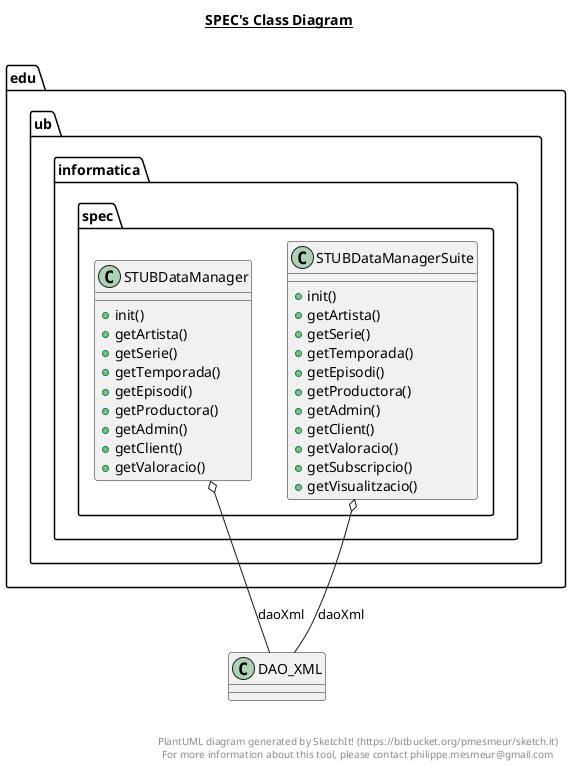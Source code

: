 @startuml

title __SPEC's Class Diagram__\n

  package edu.ub.informatica.spec {
    class STUBDataManager {
        + init()
        + getArtista()
        + getSerie()
        + getTemporada()
        + getEpisodi()
        + getProductora()
        + getAdmin()
        + getClient()
        + getValoracio()
    }
  }
  

  package edu.ub.informatica.spec {
    class STUBDataManagerSuite {
        + init()
        + getArtista()
        + getSerie()
        + getTemporada()
        + getEpisodi()
        + getProductora()
        + getAdmin()
        + getClient()
        + getValoracio()
        + getSubscripcio()
        + getVisualitzacio()
    }
  }
  

  STUBDataManager o-- DAO_XML : daoXml
  STUBDataManagerSuite o-- DAO_XML : daoXml


right footer


PlantUML diagram generated by SketchIt! (https://bitbucket.org/pmesmeur/sketch.it)
For more information about this tool, please contact philippe.mesmeur@gmail.com
endfooter

@enduml
